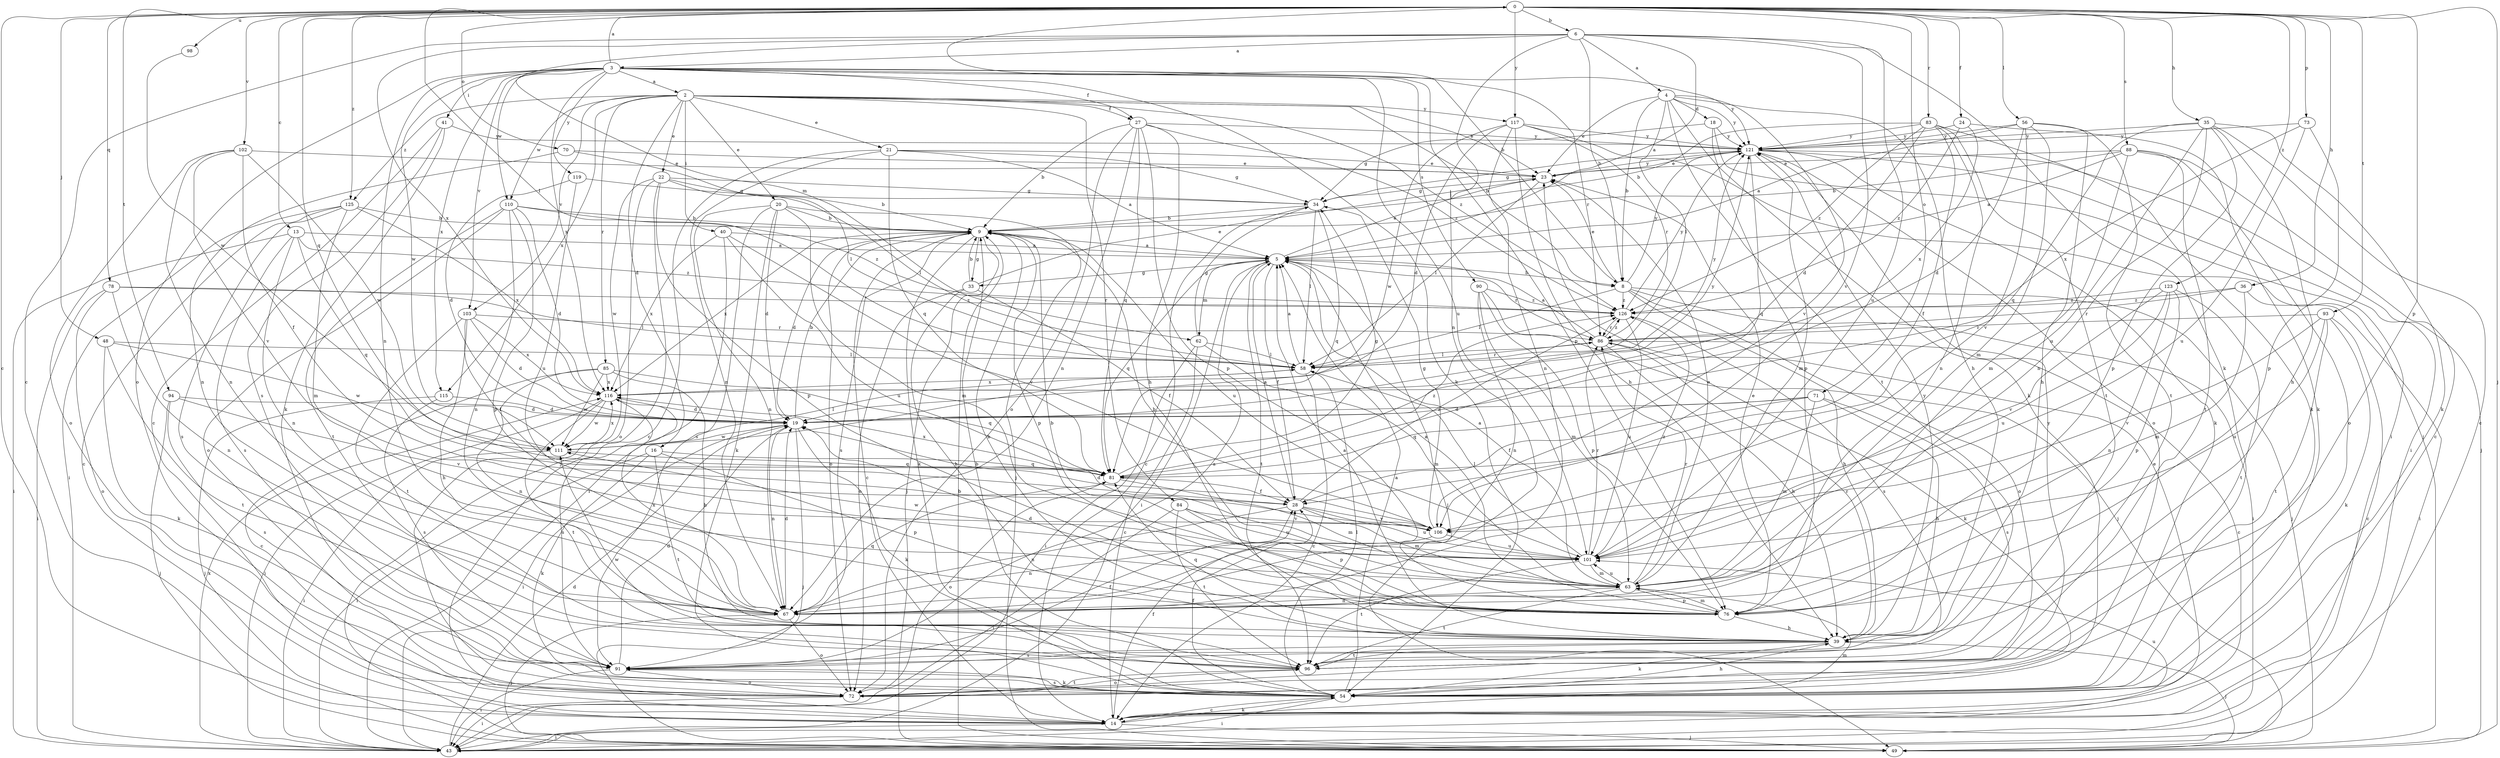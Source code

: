 strict digraph  {
0;
2;
3;
4;
5;
6;
8;
9;
13;
14;
16;
18;
19;
20;
21;
22;
23;
24;
27;
28;
33;
34;
35;
36;
39;
40;
41;
43;
48;
49;
54;
56;
58;
62;
63;
67;
70;
71;
72;
73;
76;
78;
81;
83;
84;
85;
86;
88;
90;
91;
93;
94;
96;
98;
101;
102;
103;
106;
110;
111;
115;
116;
117;
119;
121;
123;
125;
126;
0 -> 6  [label=b];
0 -> 8  [label=b];
0 -> 13  [label=c];
0 -> 14  [label=c];
0 -> 24  [label=f];
0 -> 35  [label=h];
0 -> 36  [label=h];
0 -> 48  [label=j];
0 -> 49  [label=j];
0 -> 56  [label=l];
0 -> 58  [label=l];
0 -> 70  [label=o];
0 -> 71  [label=o];
0 -> 73  [label=p];
0 -> 76  [label=p];
0 -> 78  [label=q];
0 -> 81  [label=q];
0 -> 83  [label=r];
0 -> 88  [label=s];
0 -> 93  [label=t];
0 -> 94  [label=t];
0 -> 98  [label=u];
0 -> 102  [label=v];
0 -> 117  [label=y];
0 -> 123  [label=z];
0 -> 125  [label=z];
2 -> 8  [label=b];
2 -> 16  [label=d];
2 -> 20  [label=e];
2 -> 21  [label=e];
2 -> 22  [label=e];
2 -> 23  [label=e];
2 -> 27  [label=f];
2 -> 40  [label=i];
2 -> 84  [label=r];
2 -> 85  [label=r];
2 -> 103  [label=v];
2 -> 110  [label=w];
2 -> 115  [label=x];
2 -> 117  [label=y];
2 -> 125  [label=z];
2 -> 126  [label=z];
3 -> 0  [label=a];
3 -> 2  [label=a];
3 -> 27  [label=f];
3 -> 41  [label=i];
3 -> 54  [label=k];
3 -> 67  [label=n];
3 -> 72  [label=o];
3 -> 76  [label=p];
3 -> 86  [label=r];
3 -> 90  [label=s];
3 -> 101  [label=u];
3 -> 103  [label=v];
3 -> 110  [label=w];
3 -> 111  [label=w];
3 -> 115  [label=x];
3 -> 116  [label=x];
3 -> 119  [label=y];
3 -> 121  [label=y];
4 -> 8  [label=b];
4 -> 18  [label=d];
4 -> 23  [label=e];
4 -> 39  [label=h];
4 -> 54  [label=k];
4 -> 58  [label=l];
4 -> 96  [label=t];
4 -> 106  [label=v];
4 -> 121  [label=y];
5 -> 8  [label=b];
5 -> 23  [label=e];
5 -> 28  [label=f];
5 -> 33  [label=g];
5 -> 43  [label=i];
5 -> 49  [label=j];
5 -> 62  [label=m];
5 -> 81  [label=q];
5 -> 86  [label=r];
5 -> 96  [label=t];
6 -> 3  [label=a];
6 -> 4  [label=a];
6 -> 5  [label=a];
6 -> 8  [label=b];
6 -> 14  [label=c];
6 -> 54  [label=k];
6 -> 62  [label=m];
6 -> 67  [label=n];
6 -> 101  [label=u];
6 -> 106  [label=v];
6 -> 116  [label=x];
8 -> 23  [label=e];
8 -> 39  [label=h];
8 -> 43  [label=i];
8 -> 49  [label=j];
8 -> 58  [label=l];
8 -> 72  [label=o];
8 -> 121  [label=y];
8 -> 126  [label=z];
9 -> 5  [label=a];
9 -> 14  [label=c];
9 -> 19  [label=d];
9 -> 33  [label=g];
9 -> 49  [label=j];
9 -> 54  [label=k];
9 -> 72  [label=o];
9 -> 76  [label=p];
9 -> 91  [label=s];
9 -> 101  [label=u];
9 -> 116  [label=x];
13 -> 5  [label=a];
13 -> 43  [label=i];
13 -> 67  [label=n];
13 -> 81  [label=q];
13 -> 91  [label=s];
13 -> 126  [label=z];
14 -> 28  [label=f];
14 -> 43  [label=i];
14 -> 49  [label=j];
14 -> 54  [label=k];
14 -> 63  [label=m];
14 -> 101  [label=u];
16 -> 43  [label=i];
16 -> 54  [label=k];
16 -> 76  [label=p];
16 -> 81  [label=q];
16 -> 96  [label=t];
18 -> 34  [label=g];
18 -> 43  [label=i];
18 -> 76  [label=p];
18 -> 121  [label=y];
19 -> 9  [label=b];
19 -> 43  [label=i];
19 -> 49  [label=j];
19 -> 54  [label=k];
19 -> 67  [label=n];
19 -> 111  [label=w];
19 -> 121  [label=y];
20 -> 9  [label=b];
20 -> 19  [label=d];
20 -> 49  [label=j];
20 -> 54  [label=k];
20 -> 63  [label=m];
20 -> 67  [label=n];
20 -> 91  [label=s];
21 -> 5  [label=a];
21 -> 14  [label=c];
21 -> 23  [label=e];
21 -> 34  [label=g];
21 -> 67  [label=n];
21 -> 81  [label=q];
22 -> 9  [label=b];
22 -> 34  [label=g];
22 -> 49  [label=j];
22 -> 58  [label=l];
22 -> 72  [label=o];
22 -> 76  [label=p];
22 -> 111  [label=w];
23 -> 34  [label=g];
23 -> 58  [label=l];
23 -> 121  [label=y];
24 -> 54  [label=k];
24 -> 116  [label=x];
24 -> 121  [label=y];
24 -> 126  [label=z];
27 -> 9  [label=b];
27 -> 39  [label=h];
27 -> 67  [label=n];
27 -> 72  [label=o];
27 -> 76  [label=p];
27 -> 81  [label=q];
27 -> 121  [label=y];
27 -> 126  [label=z];
28 -> 5  [label=a];
28 -> 63  [label=m];
28 -> 67  [label=n];
28 -> 101  [label=u];
28 -> 106  [label=v];
28 -> 126  [label=z];
33 -> 9  [label=b];
33 -> 23  [label=e];
33 -> 28  [label=f];
33 -> 39  [label=h];
33 -> 72  [label=o];
34 -> 9  [label=b];
34 -> 14  [label=c];
34 -> 58  [label=l];
34 -> 81  [label=q];
35 -> 14  [label=c];
35 -> 39  [label=h];
35 -> 54  [label=k];
35 -> 67  [label=n];
35 -> 76  [label=p];
35 -> 81  [label=q];
35 -> 101  [label=u];
35 -> 121  [label=y];
36 -> 43  [label=i];
36 -> 63  [label=m];
36 -> 86  [label=r];
36 -> 126  [label=z];
39 -> 5  [label=a];
39 -> 9  [label=b];
39 -> 49  [label=j];
39 -> 54  [label=k];
39 -> 81  [label=q];
39 -> 86  [label=r];
39 -> 91  [label=s];
39 -> 96  [label=t];
39 -> 121  [label=y];
40 -> 5  [label=a];
40 -> 43  [label=i];
40 -> 101  [label=u];
40 -> 106  [label=v];
40 -> 116  [label=x];
41 -> 14  [label=c];
41 -> 54  [label=k];
41 -> 91  [label=s];
41 -> 121  [label=y];
43 -> 19  [label=d];
43 -> 23  [label=e];
43 -> 116  [label=x];
48 -> 54  [label=k];
48 -> 58  [label=l];
48 -> 96  [label=t];
48 -> 111  [label=w];
49 -> 9  [label=b];
54 -> 5  [label=a];
54 -> 9  [label=b];
54 -> 14  [label=c];
54 -> 28  [label=f];
54 -> 39  [label=h];
54 -> 43  [label=i];
54 -> 58  [label=l];
54 -> 91  [label=s];
56 -> 5  [label=a];
56 -> 19  [label=d];
56 -> 39  [label=h];
56 -> 63  [label=m];
56 -> 96  [label=t];
56 -> 106  [label=v];
56 -> 121  [label=y];
58 -> 5  [label=a];
58 -> 14  [label=c];
58 -> 86  [label=r];
58 -> 116  [label=x];
58 -> 121  [label=y];
62 -> 14  [label=c];
62 -> 34  [label=g];
62 -> 43  [label=i];
62 -> 58  [label=l];
62 -> 63  [label=m];
63 -> 5  [label=a];
63 -> 9  [label=b];
63 -> 23  [label=e];
63 -> 67  [label=n];
63 -> 76  [label=p];
63 -> 86  [label=r];
63 -> 96  [label=t];
63 -> 101  [label=u];
67 -> 19  [label=d];
67 -> 49  [label=j];
67 -> 72  [label=o];
67 -> 81  [label=q];
67 -> 116  [label=x];
70 -> 23  [label=e];
70 -> 58  [label=l];
70 -> 67  [label=n];
71 -> 19  [label=d];
71 -> 28  [label=f];
71 -> 39  [label=h];
71 -> 63  [label=m];
71 -> 81  [label=q];
71 -> 91  [label=s];
72 -> 43  [label=i];
72 -> 96  [label=t];
72 -> 121  [label=y];
73 -> 76  [label=p];
73 -> 101  [label=u];
73 -> 116  [label=x];
73 -> 121  [label=y];
76 -> 5  [label=a];
76 -> 9  [label=b];
76 -> 19  [label=d];
76 -> 23  [label=e];
76 -> 39  [label=h];
76 -> 63  [label=m];
78 -> 43  [label=i];
78 -> 58  [label=l];
78 -> 67  [label=n];
78 -> 72  [label=o];
78 -> 126  [label=z];
81 -> 28  [label=f];
81 -> 34  [label=g];
81 -> 63  [label=m];
81 -> 72  [label=o];
81 -> 116  [label=x];
81 -> 126  [label=z];
83 -> 9  [label=b];
83 -> 19  [label=d];
83 -> 28  [label=f];
83 -> 54  [label=k];
83 -> 67  [label=n];
83 -> 96  [label=t];
83 -> 121  [label=y];
83 -> 126  [label=z];
84 -> 43  [label=i];
84 -> 76  [label=p];
84 -> 96  [label=t];
84 -> 101  [label=u];
84 -> 106  [label=v];
85 -> 14  [label=c];
85 -> 39  [label=h];
85 -> 67  [label=n];
85 -> 81  [label=q];
85 -> 111  [label=w];
85 -> 116  [label=x];
86 -> 5  [label=a];
86 -> 14  [label=c];
86 -> 39  [label=h];
86 -> 54  [label=k];
86 -> 58  [label=l];
86 -> 126  [label=z];
88 -> 5  [label=a];
88 -> 9  [label=b];
88 -> 14  [label=c];
88 -> 23  [label=e];
88 -> 63  [label=m];
88 -> 72  [label=o];
88 -> 96  [label=t];
90 -> 49  [label=j];
90 -> 63  [label=m];
90 -> 67  [label=n];
90 -> 76  [label=p];
90 -> 126  [label=z];
91 -> 5  [label=a];
91 -> 19  [label=d];
91 -> 28  [label=f];
91 -> 43  [label=i];
91 -> 54  [label=k];
91 -> 72  [label=o];
93 -> 14  [label=c];
93 -> 54  [label=k];
93 -> 86  [label=r];
93 -> 96  [label=t];
93 -> 101  [label=u];
93 -> 106  [label=v];
94 -> 19  [label=d];
94 -> 49  [label=j];
94 -> 91  [label=s];
94 -> 106  [label=v];
96 -> 72  [label=o];
96 -> 111  [label=w];
98 -> 111  [label=w];
101 -> 58  [label=l];
101 -> 63  [label=m];
101 -> 86  [label=r];
101 -> 96  [label=t];
101 -> 111  [label=w];
101 -> 126  [label=z];
102 -> 23  [label=e];
102 -> 28  [label=f];
102 -> 67  [label=n];
102 -> 72  [label=o];
102 -> 106  [label=v];
102 -> 111  [label=w];
103 -> 19  [label=d];
103 -> 28  [label=f];
103 -> 39  [label=h];
103 -> 86  [label=r];
103 -> 96  [label=t];
103 -> 116  [label=x];
106 -> 19  [label=d];
106 -> 34  [label=g];
106 -> 67  [label=n];
106 -> 101  [label=u];
110 -> 9  [label=b];
110 -> 19  [label=d];
110 -> 67  [label=n];
110 -> 72  [label=o];
110 -> 76  [label=p];
110 -> 96  [label=t];
110 -> 126  [label=z];
111 -> 43  [label=i];
111 -> 58  [label=l];
111 -> 81  [label=q];
111 -> 116  [label=x];
115 -> 19  [label=d];
115 -> 49  [label=j];
115 -> 91  [label=s];
116 -> 19  [label=d];
116 -> 43  [label=i];
116 -> 91  [label=s];
116 -> 96  [label=t];
116 -> 111  [label=w];
117 -> 19  [label=d];
117 -> 39  [label=h];
117 -> 49  [label=j];
117 -> 67  [label=n];
117 -> 86  [label=r];
117 -> 111  [label=w];
117 -> 121  [label=y];
119 -> 19  [label=d];
119 -> 34  [label=g];
119 -> 101  [label=u];
121 -> 23  [label=e];
121 -> 34  [label=g];
121 -> 43  [label=i];
121 -> 49  [label=j];
121 -> 54  [label=k];
121 -> 63  [label=m];
121 -> 72  [label=o];
121 -> 81  [label=q];
123 -> 67  [label=n];
123 -> 76  [label=p];
123 -> 96  [label=t];
123 -> 101  [label=u];
123 -> 106  [label=v];
123 -> 126  [label=z];
125 -> 9  [label=b];
125 -> 14  [label=c];
125 -> 43  [label=i];
125 -> 63  [label=m];
125 -> 91  [label=s];
125 -> 116  [label=x];
126 -> 86  [label=r];
126 -> 91  [label=s];
126 -> 101  [label=u];
126 -> 121  [label=y];
}
